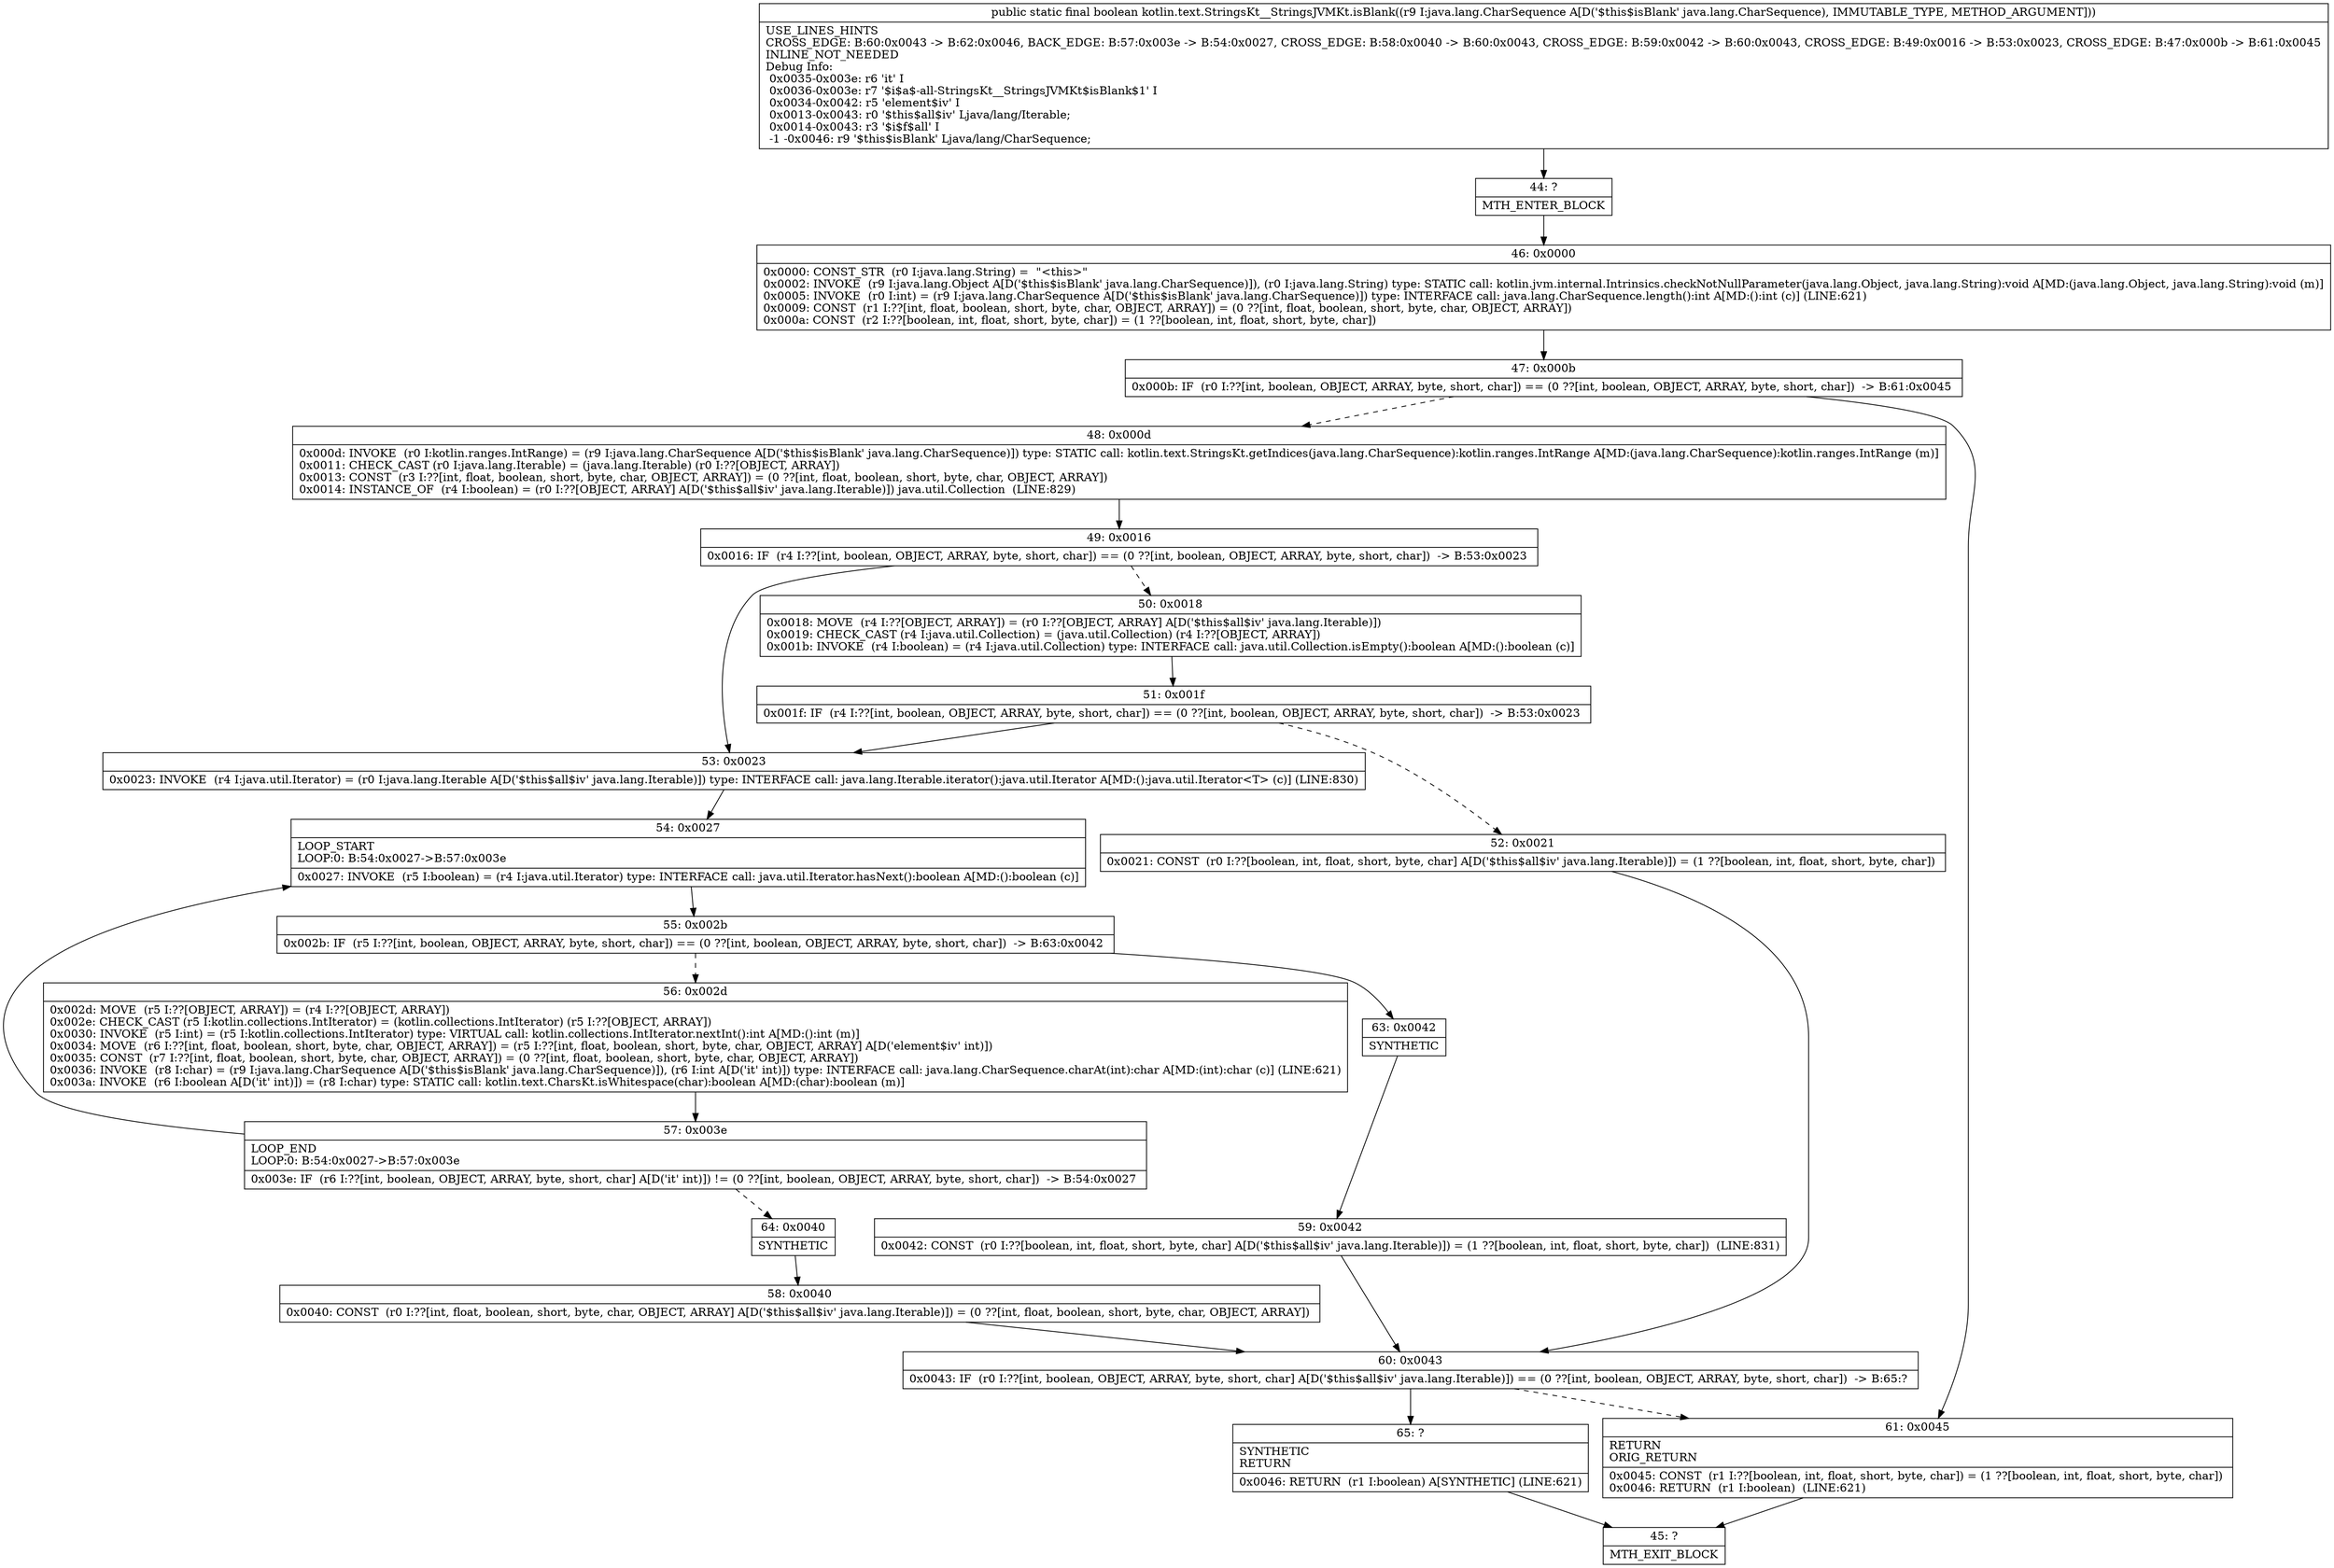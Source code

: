 digraph "CFG forkotlin.text.StringsKt__StringsJVMKt.isBlank(Ljava\/lang\/CharSequence;)Z" {
Node_44 [shape=record,label="{44\:\ ?|MTH_ENTER_BLOCK\l}"];
Node_46 [shape=record,label="{46\:\ 0x0000|0x0000: CONST_STR  (r0 I:java.lang.String) =  \"\<this\>\" \l0x0002: INVOKE  (r9 I:java.lang.Object A[D('$this$isBlank' java.lang.CharSequence)]), (r0 I:java.lang.String) type: STATIC call: kotlin.jvm.internal.Intrinsics.checkNotNullParameter(java.lang.Object, java.lang.String):void A[MD:(java.lang.Object, java.lang.String):void (m)]\l0x0005: INVOKE  (r0 I:int) = (r9 I:java.lang.CharSequence A[D('$this$isBlank' java.lang.CharSequence)]) type: INTERFACE call: java.lang.CharSequence.length():int A[MD:():int (c)] (LINE:621)\l0x0009: CONST  (r1 I:??[int, float, boolean, short, byte, char, OBJECT, ARRAY]) = (0 ??[int, float, boolean, short, byte, char, OBJECT, ARRAY]) \l0x000a: CONST  (r2 I:??[boolean, int, float, short, byte, char]) = (1 ??[boolean, int, float, short, byte, char]) \l}"];
Node_47 [shape=record,label="{47\:\ 0x000b|0x000b: IF  (r0 I:??[int, boolean, OBJECT, ARRAY, byte, short, char]) == (0 ??[int, boolean, OBJECT, ARRAY, byte, short, char])  \-\> B:61:0x0045 \l}"];
Node_48 [shape=record,label="{48\:\ 0x000d|0x000d: INVOKE  (r0 I:kotlin.ranges.IntRange) = (r9 I:java.lang.CharSequence A[D('$this$isBlank' java.lang.CharSequence)]) type: STATIC call: kotlin.text.StringsKt.getIndices(java.lang.CharSequence):kotlin.ranges.IntRange A[MD:(java.lang.CharSequence):kotlin.ranges.IntRange (m)]\l0x0011: CHECK_CAST (r0 I:java.lang.Iterable) = (java.lang.Iterable) (r0 I:??[OBJECT, ARRAY]) \l0x0013: CONST  (r3 I:??[int, float, boolean, short, byte, char, OBJECT, ARRAY]) = (0 ??[int, float, boolean, short, byte, char, OBJECT, ARRAY]) \l0x0014: INSTANCE_OF  (r4 I:boolean) = (r0 I:??[OBJECT, ARRAY] A[D('$this$all$iv' java.lang.Iterable)]) java.util.Collection  (LINE:829)\l}"];
Node_49 [shape=record,label="{49\:\ 0x0016|0x0016: IF  (r4 I:??[int, boolean, OBJECT, ARRAY, byte, short, char]) == (0 ??[int, boolean, OBJECT, ARRAY, byte, short, char])  \-\> B:53:0x0023 \l}"];
Node_50 [shape=record,label="{50\:\ 0x0018|0x0018: MOVE  (r4 I:??[OBJECT, ARRAY]) = (r0 I:??[OBJECT, ARRAY] A[D('$this$all$iv' java.lang.Iterable)]) \l0x0019: CHECK_CAST (r4 I:java.util.Collection) = (java.util.Collection) (r4 I:??[OBJECT, ARRAY]) \l0x001b: INVOKE  (r4 I:boolean) = (r4 I:java.util.Collection) type: INTERFACE call: java.util.Collection.isEmpty():boolean A[MD:():boolean (c)]\l}"];
Node_51 [shape=record,label="{51\:\ 0x001f|0x001f: IF  (r4 I:??[int, boolean, OBJECT, ARRAY, byte, short, char]) == (0 ??[int, boolean, OBJECT, ARRAY, byte, short, char])  \-\> B:53:0x0023 \l}"];
Node_52 [shape=record,label="{52\:\ 0x0021|0x0021: CONST  (r0 I:??[boolean, int, float, short, byte, char] A[D('$this$all$iv' java.lang.Iterable)]) = (1 ??[boolean, int, float, short, byte, char]) \l}"];
Node_60 [shape=record,label="{60\:\ 0x0043|0x0043: IF  (r0 I:??[int, boolean, OBJECT, ARRAY, byte, short, char] A[D('$this$all$iv' java.lang.Iterable)]) == (0 ??[int, boolean, OBJECT, ARRAY, byte, short, char])  \-\> B:65:? \l}"];
Node_65 [shape=record,label="{65\:\ ?|SYNTHETIC\lRETURN\l|0x0046: RETURN  (r1 I:boolean) A[SYNTHETIC] (LINE:621)\l}"];
Node_45 [shape=record,label="{45\:\ ?|MTH_EXIT_BLOCK\l}"];
Node_53 [shape=record,label="{53\:\ 0x0023|0x0023: INVOKE  (r4 I:java.util.Iterator) = (r0 I:java.lang.Iterable A[D('$this$all$iv' java.lang.Iterable)]) type: INTERFACE call: java.lang.Iterable.iterator():java.util.Iterator A[MD:():java.util.Iterator\<T\> (c)] (LINE:830)\l}"];
Node_54 [shape=record,label="{54\:\ 0x0027|LOOP_START\lLOOP:0: B:54:0x0027\-\>B:57:0x003e\l|0x0027: INVOKE  (r5 I:boolean) = (r4 I:java.util.Iterator) type: INTERFACE call: java.util.Iterator.hasNext():boolean A[MD:():boolean (c)]\l}"];
Node_55 [shape=record,label="{55\:\ 0x002b|0x002b: IF  (r5 I:??[int, boolean, OBJECT, ARRAY, byte, short, char]) == (0 ??[int, boolean, OBJECT, ARRAY, byte, short, char])  \-\> B:63:0x0042 \l}"];
Node_56 [shape=record,label="{56\:\ 0x002d|0x002d: MOVE  (r5 I:??[OBJECT, ARRAY]) = (r4 I:??[OBJECT, ARRAY]) \l0x002e: CHECK_CAST (r5 I:kotlin.collections.IntIterator) = (kotlin.collections.IntIterator) (r5 I:??[OBJECT, ARRAY]) \l0x0030: INVOKE  (r5 I:int) = (r5 I:kotlin.collections.IntIterator) type: VIRTUAL call: kotlin.collections.IntIterator.nextInt():int A[MD:():int (m)]\l0x0034: MOVE  (r6 I:??[int, float, boolean, short, byte, char, OBJECT, ARRAY]) = (r5 I:??[int, float, boolean, short, byte, char, OBJECT, ARRAY] A[D('element$iv' int)]) \l0x0035: CONST  (r7 I:??[int, float, boolean, short, byte, char, OBJECT, ARRAY]) = (0 ??[int, float, boolean, short, byte, char, OBJECT, ARRAY]) \l0x0036: INVOKE  (r8 I:char) = (r9 I:java.lang.CharSequence A[D('$this$isBlank' java.lang.CharSequence)]), (r6 I:int A[D('it' int)]) type: INTERFACE call: java.lang.CharSequence.charAt(int):char A[MD:(int):char (c)] (LINE:621)\l0x003a: INVOKE  (r6 I:boolean A[D('it' int)]) = (r8 I:char) type: STATIC call: kotlin.text.CharsKt.isWhitespace(char):boolean A[MD:(char):boolean (m)]\l}"];
Node_57 [shape=record,label="{57\:\ 0x003e|LOOP_END\lLOOP:0: B:54:0x0027\-\>B:57:0x003e\l|0x003e: IF  (r6 I:??[int, boolean, OBJECT, ARRAY, byte, short, char] A[D('it' int)]) != (0 ??[int, boolean, OBJECT, ARRAY, byte, short, char])  \-\> B:54:0x0027 \l}"];
Node_64 [shape=record,label="{64\:\ 0x0040|SYNTHETIC\l}"];
Node_58 [shape=record,label="{58\:\ 0x0040|0x0040: CONST  (r0 I:??[int, float, boolean, short, byte, char, OBJECT, ARRAY] A[D('$this$all$iv' java.lang.Iterable)]) = (0 ??[int, float, boolean, short, byte, char, OBJECT, ARRAY]) \l}"];
Node_63 [shape=record,label="{63\:\ 0x0042|SYNTHETIC\l}"];
Node_59 [shape=record,label="{59\:\ 0x0042|0x0042: CONST  (r0 I:??[boolean, int, float, short, byte, char] A[D('$this$all$iv' java.lang.Iterable)]) = (1 ??[boolean, int, float, short, byte, char])  (LINE:831)\l}"];
Node_61 [shape=record,label="{61\:\ 0x0045|RETURN\lORIG_RETURN\l|0x0045: CONST  (r1 I:??[boolean, int, float, short, byte, char]) = (1 ??[boolean, int, float, short, byte, char]) \l0x0046: RETURN  (r1 I:boolean)  (LINE:621)\l}"];
MethodNode[shape=record,label="{public static final boolean kotlin.text.StringsKt__StringsJVMKt.isBlank((r9 I:java.lang.CharSequence A[D('$this$isBlank' java.lang.CharSequence), IMMUTABLE_TYPE, METHOD_ARGUMENT]))  | USE_LINES_HINTS\lCROSS_EDGE: B:60:0x0043 \-\> B:62:0x0046, BACK_EDGE: B:57:0x003e \-\> B:54:0x0027, CROSS_EDGE: B:58:0x0040 \-\> B:60:0x0043, CROSS_EDGE: B:59:0x0042 \-\> B:60:0x0043, CROSS_EDGE: B:49:0x0016 \-\> B:53:0x0023, CROSS_EDGE: B:47:0x000b \-\> B:61:0x0045\lINLINE_NOT_NEEDED\lDebug Info:\l  0x0035\-0x003e: r6 'it' I\l  0x0036\-0x003e: r7 '$i$a$\-all\-StringsKt__StringsJVMKt$isBlank$1' I\l  0x0034\-0x0042: r5 'element$iv' I\l  0x0013\-0x0043: r0 '$this$all$iv' Ljava\/lang\/Iterable;\l  0x0014\-0x0043: r3 '$i$f$all' I\l  \-1 \-0x0046: r9 '$this$isBlank' Ljava\/lang\/CharSequence;\l}"];
MethodNode -> Node_44;Node_44 -> Node_46;
Node_46 -> Node_47;
Node_47 -> Node_48[style=dashed];
Node_47 -> Node_61;
Node_48 -> Node_49;
Node_49 -> Node_50[style=dashed];
Node_49 -> Node_53;
Node_50 -> Node_51;
Node_51 -> Node_52[style=dashed];
Node_51 -> Node_53;
Node_52 -> Node_60;
Node_60 -> Node_61[style=dashed];
Node_60 -> Node_65;
Node_65 -> Node_45;
Node_53 -> Node_54;
Node_54 -> Node_55;
Node_55 -> Node_56[style=dashed];
Node_55 -> Node_63;
Node_56 -> Node_57;
Node_57 -> Node_54;
Node_57 -> Node_64[style=dashed];
Node_64 -> Node_58;
Node_58 -> Node_60;
Node_63 -> Node_59;
Node_59 -> Node_60;
Node_61 -> Node_45;
}

